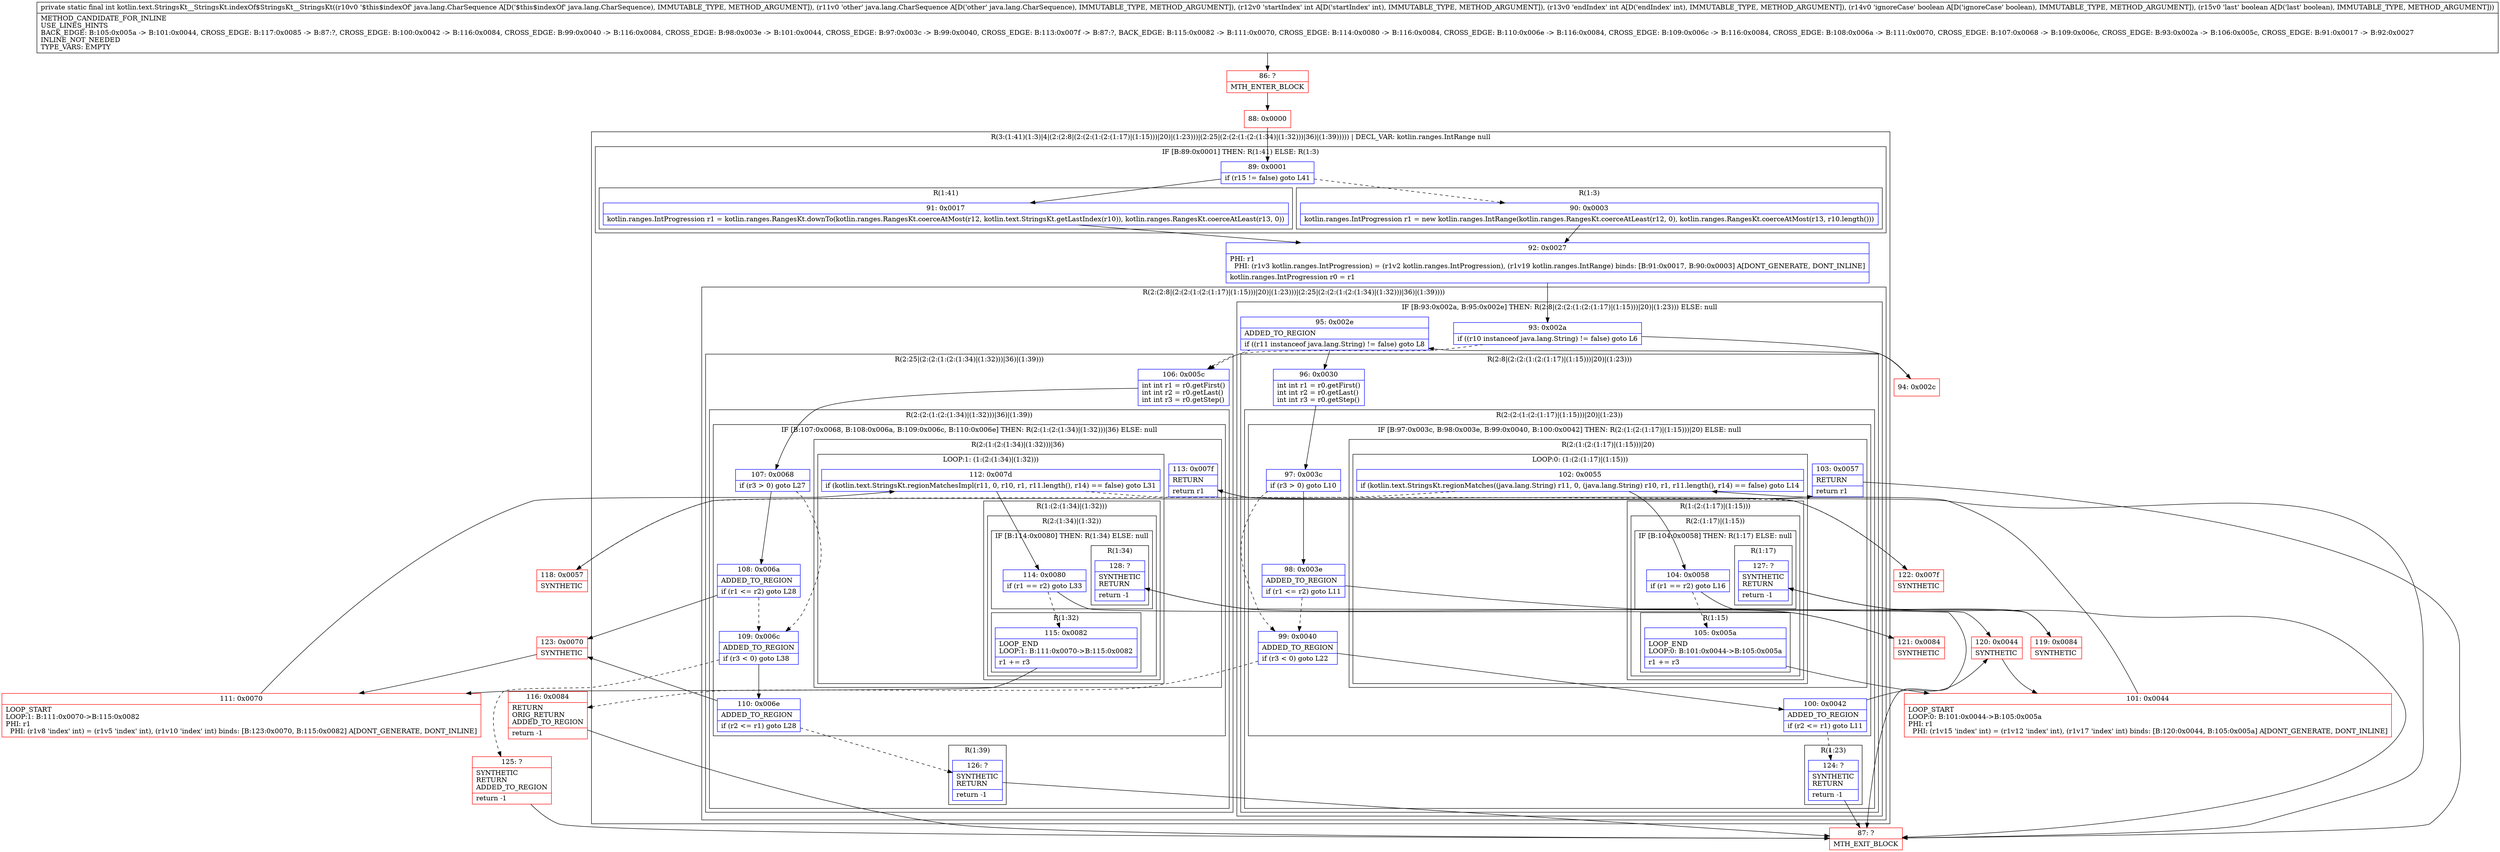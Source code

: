 digraph "CFG forkotlin.text.StringsKt__StringsKt.indexOf$StringsKt__StringsKt(Ljava\/lang\/CharSequence;Ljava\/lang\/CharSequence;IIZZ)I" {
subgraph cluster_Region_1959526748 {
label = "R(3:(1:41)(1:3)|4|(2:(2:8|(2:(2:(1:(2:(1:17)|(1:15)))|20)|(1:23)))|(2:25|(2:(2:(1:(2:(1:34)|(1:32)))|36)|(1:39))))) | DECL_VAR: kotlin.ranges.IntRange null\l";
node [shape=record,color=blue];
subgraph cluster_IfRegion_1557943800 {
label = "IF [B:89:0x0001] THEN: R(1:41) ELSE: R(1:3)";
node [shape=record,color=blue];
Node_89 [shape=record,label="{89\:\ 0x0001|if (r15 != false) goto L41\l}"];
subgraph cluster_Region_1294381294 {
label = "R(1:41)";
node [shape=record,color=blue];
Node_91 [shape=record,label="{91\:\ 0x0017|kotlin.ranges.IntProgression r1 = kotlin.ranges.RangesKt.downTo(kotlin.ranges.RangesKt.coerceAtMost(r12, kotlin.text.StringsKt.getLastIndex(r10)), kotlin.ranges.RangesKt.coerceAtLeast(r13, 0))\l}"];
}
subgraph cluster_Region_830311655 {
label = "R(1:3)";
node [shape=record,color=blue];
Node_90 [shape=record,label="{90\:\ 0x0003|kotlin.ranges.IntProgression r1 = new kotlin.ranges.IntRange(kotlin.ranges.RangesKt.coerceAtLeast(r12, 0), kotlin.ranges.RangesKt.coerceAtMost(r13, r10.length()))\l}"];
}
}
Node_92 [shape=record,label="{92\:\ 0x0027|PHI: r1 \l  PHI: (r1v3 kotlin.ranges.IntProgression) = (r1v2 kotlin.ranges.IntProgression), (r1v19 kotlin.ranges.IntRange) binds: [B:91:0x0017, B:90:0x0003] A[DONT_GENERATE, DONT_INLINE]\l|kotlin.ranges.IntProgression r0 = r1\l}"];
subgraph cluster_Region_1111672853 {
label = "R(2:(2:8|(2:(2:(1:(2:(1:17)|(1:15)))|20)|(1:23)))|(2:25|(2:(2:(1:(2:(1:34)|(1:32)))|36)|(1:39))))";
node [shape=record,color=blue];
subgraph cluster_IfRegion_1357590321 {
label = "IF [B:93:0x002a, B:95:0x002e] THEN: R(2:8|(2:(2:(1:(2:(1:17)|(1:15)))|20)|(1:23))) ELSE: null";
node [shape=record,color=blue];
Node_93 [shape=record,label="{93\:\ 0x002a|if ((r10 instanceof java.lang.String) != false) goto L6\l}"];
Node_95 [shape=record,label="{95\:\ 0x002e|ADDED_TO_REGION\l|if ((r11 instanceof java.lang.String) != false) goto L8\l}"];
subgraph cluster_Region_1280115726 {
label = "R(2:8|(2:(2:(1:(2:(1:17)|(1:15)))|20)|(1:23)))";
node [shape=record,color=blue];
Node_96 [shape=record,label="{96\:\ 0x0030|int int r1 = r0.getFirst()\lint int r2 = r0.getLast()\lint int r3 = r0.getStep()\l}"];
subgraph cluster_Region_900353821 {
label = "R(2:(2:(1:(2:(1:17)|(1:15)))|20)|(1:23))";
node [shape=record,color=blue];
subgraph cluster_IfRegion_1429924980 {
label = "IF [B:97:0x003c, B:98:0x003e, B:99:0x0040, B:100:0x0042] THEN: R(2:(1:(2:(1:17)|(1:15)))|20) ELSE: null";
node [shape=record,color=blue];
Node_97 [shape=record,label="{97\:\ 0x003c|if (r3 \> 0) goto L10\l}"];
Node_98 [shape=record,label="{98\:\ 0x003e|ADDED_TO_REGION\l|if (r1 \<= r2) goto L11\l}"];
Node_99 [shape=record,label="{99\:\ 0x0040|ADDED_TO_REGION\l|if (r3 \< 0) goto L22\l}"];
Node_100 [shape=record,label="{100\:\ 0x0042|ADDED_TO_REGION\l|if (r2 \<= r1) goto L11\l}"];
subgraph cluster_Region_997221847 {
label = "R(2:(1:(2:(1:17)|(1:15)))|20)";
node [shape=record,color=blue];
subgraph cluster_LoopRegion_1847280252 {
label = "LOOP:0: (1:(2:(1:17)|(1:15)))";
node [shape=record,color=blue];
Node_102 [shape=record,label="{102\:\ 0x0055|if (kotlin.text.StringsKt.regionMatches((java.lang.String) r11, 0, (java.lang.String) r10, r1, r11.length(), r14) == false) goto L14\l}"];
subgraph cluster_Region_199733189 {
label = "R(1:(2:(1:17)|(1:15)))";
node [shape=record,color=blue];
subgraph cluster_Region_1597099212 {
label = "R(2:(1:17)|(1:15))";
node [shape=record,color=blue];
subgraph cluster_IfRegion_429404188 {
label = "IF [B:104:0x0058] THEN: R(1:17) ELSE: null";
node [shape=record,color=blue];
Node_104 [shape=record,label="{104\:\ 0x0058|if (r1 == r2) goto L16\l}"];
subgraph cluster_Region_1445651132 {
label = "R(1:17)";
node [shape=record,color=blue];
Node_127 [shape=record,label="{127\:\ ?|SYNTHETIC\lRETURN\l|return \-1\l}"];
}
}
subgraph cluster_Region_1269644516 {
label = "R(1:15)";
node [shape=record,color=blue];
Node_105 [shape=record,label="{105\:\ 0x005a|LOOP_END\lLOOP:0: B:101:0x0044\-\>B:105:0x005a\l|r1 += r3\l}"];
}
}
}
}
Node_103 [shape=record,label="{103\:\ 0x0057|RETURN\l|return r1\l}"];
}
}
subgraph cluster_Region_832544195 {
label = "R(1:23)";
node [shape=record,color=blue];
Node_124 [shape=record,label="{124\:\ ?|SYNTHETIC\lRETURN\l|return \-1\l}"];
}
}
}
}
subgraph cluster_Region_882146473 {
label = "R(2:25|(2:(2:(1:(2:(1:34)|(1:32)))|36)|(1:39)))";
node [shape=record,color=blue];
Node_106 [shape=record,label="{106\:\ 0x005c|int int r1 = r0.getFirst()\lint int r2 = r0.getLast()\lint int r3 = r0.getStep()\l}"];
subgraph cluster_Region_120620466 {
label = "R(2:(2:(1:(2:(1:34)|(1:32)))|36)|(1:39))";
node [shape=record,color=blue];
subgraph cluster_IfRegion_2105671407 {
label = "IF [B:107:0x0068, B:108:0x006a, B:109:0x006c, B:110:0x006e] THEN: R(2:(1:(2:(1:34)|(1:32)))|36) ELSE: null";
node [shape=record,color=blue];
Node_107 [shape=record,label="{107\:\ 0x0068|if (r3 \> 0) goto L27\l}"];
Node_108 [shape=record,label="{108\:\ 0x006a|ADDED_TO_REGION\l|if (r1 \<= r2) goto L28\l}"];
Node_109 [shape=record,label="{109\:\ 0x006c|ADDED_TO_REGION\l|if (r3 \< 0) goto L38\l}"];
Node_110 [shape=record,label="{110\:\ 0x006e|ADDED_TO_REGION\l|if (r2 \<= r1) goto L28\l}"];
subgraph cluster_Region_967433144 {
label = "R(2:(1:(2:(1:34)|(1:32)))|36)";
node [shape=record,color=blue];
subgraph cluster_LoopRegion_1497950245 {
label = "LOOP:1: (1:(2:(1:34)|(1:32)))";
node [shape=record,color=blue];
Node_112 [shape=record,label="{112\:\ 0x007d|if (kotlin.text.StringsKt.regionMatchesImpl(r11, 0, r10, r1, r11.length(), r14) == false) goto L31\l}"];
subgraph cluster_Region_1446411828 {
label = "R(1:(2:(1:34)|(1:32)))";
node [shape=record,color=blue];
subgraph cluster_Region_1460160844 {
label = "R(2:(1:34)|(1:32))";
node [shape=record,color=blue];
subgraph cluster_IfRegion_1311684241 {
label = "IF [B:114:0x0080] THEN: R(1:34) ELSE: null";
node [shape=record,color=blue];
Node_114 [shape=record,label="{114\:\ 0x0080|if (r1 == r2) goto L33\l}"];
subgraph cluster_Region_448051179 {
label = "R(1:34)";
node [shape=record,color=blue];
Node_128 [shape=record,label="{128\:\ ?|SYNTHETIC\lRETURN\l|return \-1\l}"];
}
}
subgraph cluster_Region_1775486056 {
label = "R(1:32)";
node [shape=record,color=blue];
Node_115 [shape=record,label="{115\:\ 0x0082|LOOP_END\lLOOP:1: B:111:0x0070\-\>B:115:0x0082\l|r1 += r3\l}"];
}
}
}
}
Node_113 [shape=record,label="{113\:\ 0x007f|RETURN\l|return r1\l}"];
}
}
subgraph cluster_Region_422226970 {
label = "R(1:39)";
node [shape=record,color=blue];
Node_126 [shape=record,label="{126\:\ ?|SYNTHETIC\lRETURN\l|return \-1\l}"];
}
}
}
}
}
Node_86 [shape=record,color=red,label="{86\:\ ?|MTH_ENTER_BLOCK\l}"];
Node_88 [shape=record,color=red,label="{88\:\ 0x0000}"];
Node_94 [shape=record,color=red,label="{94\:\ 0x002c}"];
Node_120 [shape=record,color=red,label="{120\:\ 0x0044|SYNTHETIC\l}"];
Node_101 [shape=record,color=red,label="{101\:\ 0x0044|LOOP_START\lLOOP:0: B:101:0x0044\-\>B:105:0x005a\lPHI: r1 \l  PHI: (r1v15 'index' int) = (r1v12 'index' int), (r1v17 'index' int) binds: [B:120:0x0044, B:105:0x005a] A[DONT_GENERATE, DONT_INLINE]\l}"];
Node_119 [shape=record,color=red,label="{119\:\ 0x0084|SYNTHETIC\l}"];
Node_87 [shape=record,color=red,label="{87\:\ ?|MTH_EXIT_BLOCK\l}"];
Node_118 [shape=record,color=red,label="{118\:\ 0x0057|SYNTHETIC\l}"];
Node_116 [shape=record,color=red,label="{116\:\ 0x0084|RETURN\lORIG_RETURN\lADDED_TO_REGION\l|return \-1\l}"];
Node_123 [shape=record,color=red,label="{123\:\ 0x0070|SYNTHETIC\l}"];
Node_111 [shape=record,color=red,label="{111\:\ 0x0070|LOOP_START\lLOOP:1: B:111:0x0070\-\>B:115:0x0082\lPHI: r1 \l  PHI: (r1v8 'index' int) = (r1v5 'index' int), (r1v10 'index' int) binds: [B:123:0x0070, B:115:0x0082] A[DONT_GENERATE, DONT_INLINE]\l}"];
Node_121 [shape=record,color=red,label="{121\:\ 0x0084|SYNTHETIC\l}"];
Node_122 [shape=record,color=red,label="{122\:\ 0x007f|SYNTHETIC\l}"];
Node_125 [shape=record,color=red,label="{125\:\ ?|SYNTHETIC\lRETURN\lADDED_TO_REGION\l|return \-1\l}"];
MethodNode[shape=record,label="{private static final int kotlin.text.StringsKt__StringsKt.indexOf$StringsKt__StringsKt((r10v0 '$this$indexOf' java.lang.CharSequence A[D('$this$indexOf' java.lang.CharSequence), IMMUTABLE_TYPE, METHOD_ARGUMENT]), (r11v0 'other' java.lang.CharSequence A[D('other' java.lang.CharSequence), IMMUTABLE_TYPE, METHOD_ARGUMENT]), (r12v0 'startIndex' int A[D('startIndex' int), IMMUTABLE_TYPE, METHOD_ARGUMENT]), (r13v0 'endIndex' int A[D('endIndex' int), IMMUTABLE_TYPE, METHOD_ARGUMENT]), (r14v0 'ignoreCase' boolean A[D('ignoreCase' boolean), IMMUTABLE_TYPE, METHOD_ARGUMENT]), (r15v0 'last' boolean A[D('last' boolean), IMMUTABLE_TYPE, METHOD_ARGUMENT]))  | METHOD_CANDIDATE_FOR_INLINE\lUSE_LINES_HINTS\lBACK_EDGE: B:105:0x005a \-\> B:101:0x0044, CROSS_EDGE: B:117:0x0085 \-\> B:87:?, CROSS_EDGE: B:100:0x0042 \-\> B:116:0x0084, CROSS_EDGE: B:99:0x0040 \-\> B:116:0x0084, CROSS_EDGE: B:98:0x003e \-\> B:101:0x0044, CROSS_EDGE: B:97:0x003c \-\> B:99:0x0040, CROSS_EDGE: B:113:0x007f \-\> B:87:?, BACK_EDGE: B:115:0x0082 \-\> B:111:0x0070, CROSS_EDGE: B:114:0x0080 \-\> B:116:0x0084, CROSS_EDGE: B:110:0x006e \-\> B:116:0x0084, CROSS_EDGE: B:109:0x006c \-\> B:116:0x0084, CROSS_EDGE: B:108:0x006a \-\> B:111:0x0070, CROSS_EDGE: B:107:0x0068 \-\> B:109:0x006c, CROSS_EDGE: B:93:0x002a \-\> B:106:0x005c, CROSS_EDGE: B:91:0x0017 \-\> B:92:0x0027\lINLINE_NOT_NEEDED\lTYPE_VARS: EMPTY\l}"];
MethodNode -> Node_86;Node_89 -> Node_90[style=dashed];
Node_89 -> Node_91;
Node_91 -> Node_92;
Node_90 -> Node_92;
Node_92 -> Node_93;
Node_93 -> Node_94;
Node_93 -> Node_106[style=dashed];
Node_95 -> Node_96;
Node_95 -> Node_106[style=dashed];
Node_96 -> Node_97;
Node_97 -> Node_98;
Node_97 -> Node_99[style=dashed];
Node_98 -> Node_99[style=dashed];
Node_98 -> Node_120;
Node_99 -> Node_100;
Node_99 -> Node_116[style=dashed];
Node_100 -> Node_120;
Node_100 -> Node_124[style=dashed];
Node_102 -> Node_104;
Node_102 -> Node_118[style=dashed];
Node_104 -> Node_105[style=dashed];
Node_104 -> Node_119;
Node_127 -> Node_87;
Node_105 -> Node_101;
Node_103 -> Node_87;
Node_124 -> Node_87;
Node_106 -> Node_107;
Node_107 -> Node_108;
Node_107 -> Node_109[style=dashed];
Node_108 -> Node_109[style=dashed];
Node_108 -> Node_123;
Node_109 -> Node_110;
Node_109 -> Node_125[style=dashed];
Node_110 -> Node_123;
Node_110 -> Node_126[style=dashed];
Node_112 -> Node_114;
Node_112 -> Node_122[style=dashed];
Node_114 -> Node_115[style=dashed];
Node_114 -> Node_121;
Node_128 -> Node_87;
Node_115 -> Node_111;
Node_113 -> Node_87;
Node_126 -> Node_87;
Node_86 -> Node_88;
Node_88 -> Node_89;
Node_94 -> Node_95;
Node_120 -> Node_101;
Node_101 -> Node_102;
Node_119 -> Node_127;
Node_118 -> Node_103;
Node_116 -> Node_87;
Node_123 -> Node_111;
Node_111 -> Node_112;
Node_121 -> Node_128;
Node_122 -> Node_113;
Node_125 -> Node_87;
}

